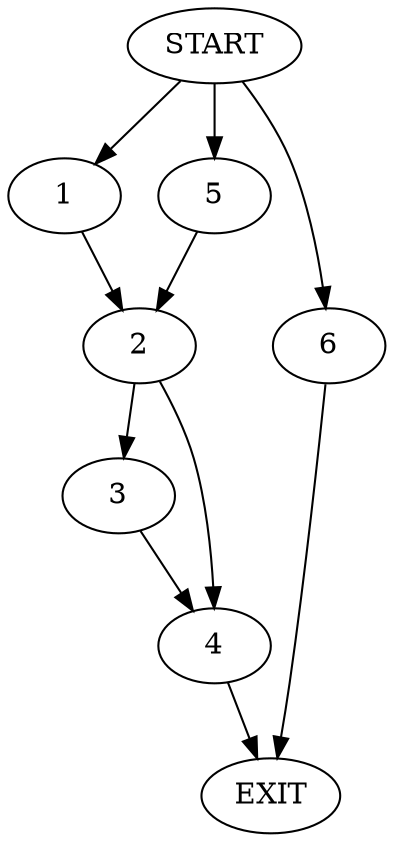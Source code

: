 digraph {
0 [label="START"]
7 [label="EXIT"]
0 -> 1
1 -> 2
2 -> 3
2 -> 4
0 -> 5
5 -> 2
0 -> 6
6 -> 7
3 -> 4
4 -> 7
}
